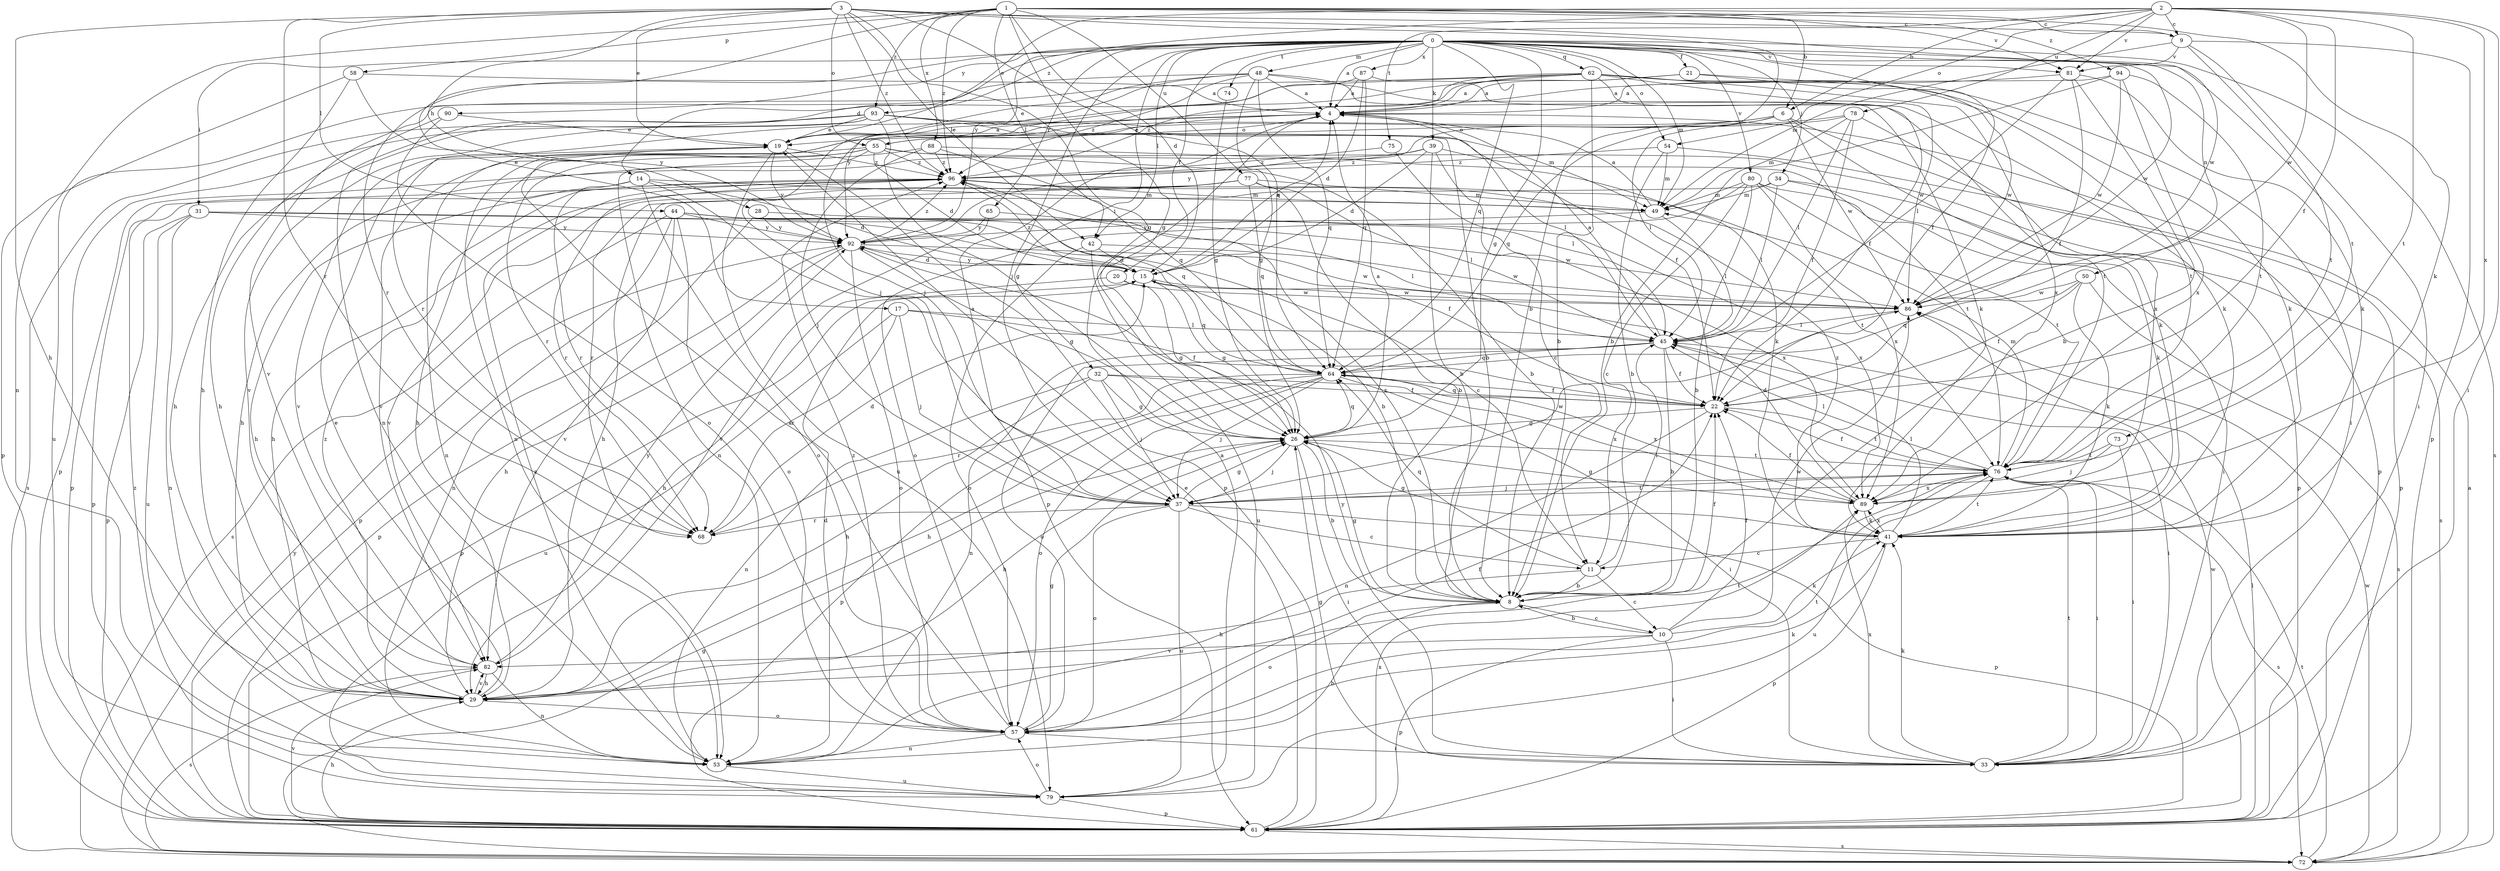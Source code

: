 strict digraph  {
0;
1;
2;
3;
4;
6;
8;
9;
10;
11;
14;
15;
17;
19;
20;
21;
22;
26;
28;
29;
31;
32;
33;
34;
37;
39;
41;
42;
44;
45;
48;
49;
50;
53;
54;
55;
57;
58;
61;
62;
64;
65;
68;
72;
73;
74;
75;
76;
77;
78;
79;
80;
81;
82;
86;
87;
88;
89;
90;
92;
93;
94;
96;
0 -> 4  [label=a];
0 -> 14  [label=d];
0 -> 20  [label=f];
0 -> 21  [label=f];
0 -> 22  [label=f];
0 -> 26  [label=g];
0 -> 31  [label=i];
0 -> 32  [label=i];
0 -> 34  [label=j];
0 -> 37  [label=j];
0 -> 39  [label=k];
0 -> 42  [label=l];
0 -> 48  [label=m];
0 -> 49  [label=m];
0 -> 50  [label=n];
0 -> 54  [label=o];
0 -> 62  [label=q];
0 -> 64  [label=q];
0 -> 65  [label=r];
0 -> 68  [label=r];
0 -> 72  [label=s];
0 -> 73  [label=t];
0 -> 74  [label=t];
0 -> 80  [label=v];
0 -> 81  [label=v];
0 -> 86  [label=w];
0 -> 87  [label=x];
0 -> 90  [label=y];
0 -> 93  [label=z];
1 -> 6  [label=b];
1 -> 9  [label=c];
1 -> 15  [label=d];
1 -> 17  [label=e];
1 -> 26  [label=g];
1 -> 41  [label=k];
1 -> 42  [label=l];
1 -> 53  [label=n];
1 -> 58  [label=p];
1 -> 77  [label=u];
1 -> 81  [label=v];
1 -> 88  [label=x];
1 -> 93  [label=z];
1 -> 94  [label=z];
1 -> 96  [label=z];
2 -> 6  [label=b];
2 -> 9  [label=c];
2 -> 19  [label=e];
2 -> 22  [label=f];
2 -> 33  [label=i];
2 -> 54  [label=o];
2 -> 75  [label=t];
2 -> 76  [label=t];
2 -> 78  [label=u];
2 -> 81  [label=v];
2 -> 86  [label=w];
2 -> 89  [label=x];
2 -> 92  [label=y];
3 -> 8  [label=b];
3 -> 9  [label=c];
3 -> 19  [label=e];
3 -> 26  [label=g];
3 -> 28  [label=h];
3 -> 29  [label=h];
3 -> 42  [label=l];
3 -> 44  [label=l];
3 -> 55  [label=o];
3 -> 64  [label=q];
3 -> 68  [label=r];
3 -> 86  [label=w];
3 -> 96  [label=z];
4 -> 19  [label=e];
4 -> 45  [label=l];
4 -> 55  [label=o];
6 -> 41  [label=k];
6 -> 45  [label=l];
6 -> 53  [label=n];
6 -> 55  [label=o];
6 -> 61  [label=p];
6 -> 64  [label=q];
6 -> 86  [label=w];
8 -> 10  [label=c];
8 -> 22  [label=f];
8 -> 26  [label=g];
8 -> 57  [label=o];
8 -> 96  [label=z];
9 -> 33  [label=i];
9 -> 49  [label=m];
9 -> 61  [label=p];
9 -> 76  [label=t];
9 -> 81  [label=v];
10 -> 8  [label=b];
10 -> 22  [label=f];
10 -> 33  [label=i];
10 -> 41  [label=k];
10 -> 61  [label=p];
10 -> 82  [label=v];
10 -> 86  [label=w];
11 -> 8  [label=b];
11 -> 10  [label=c];
11 -> 29  [label=h];
11 -> 45  [label=l];
11 -> 64  [label=q];
14 -> 15  [label=d];
14 -> 29  [label=h];
14 -> 49  [label=m];
14 -> 57  [label=o];
14 -> 61  [label=p];
14 -> 68  [label=r];
15 -> 4  [label=a];
15 -> 26  [label=g];
15 -> 61  [label=p];
15 -> 64  [label=q];
15 -> 86  [label=w];
15 -> 92  [label=y];
15 -> 96  [label=z];
17 -> 22  [label=f];
17 -> 37  [label=j];
17 -> 45  [label=l];
17 -> 68  [label=r];
17 -> 79  [label=u];
19 -> 4  [label=a];
19 -> 53  [label=n];
19 -> 61  [label=p];
19 -> 79  [label=u];
19 -> 82  [label=v];
19 -> 92  [label=y];
19 -> 96  [label=z];
20 -> 26  [label=g];
20 -> 29  [label=h];
20 -> 86  [label=w];
21 -> 4  [label=a];
21 -> 37  [label=j];
21 -> 41  [label=k];
21 -> 86  [label=w];
22 -> 26  [label=g];
22 -> 53  [label=n];
22 -> 64  [label=q];
22 -> 76  [label=t];
26 -> 4  [label=a];
26 -> 8  [label=b];
26 -> 29  [label=h];
26 -> 33  [label=i];
26 -> 37  [label=j];
26 -> 64  [label=q];
26 -> 76  [label=t];
28 -> 53  [label=n];
28 -> 89  [label=x];
28 -> 92  [label=y];
29 -> 19  [label=e];
29 -> 57  [label=o];
29 -> 76  [label=t];
29 -> 82  [label=v];
29 -> 96  [label=z];
31 -> 8  [label=b];
31 -> 53  [label=n];
31 -> 61  [label=p];
31 -> 79  [label=u];
31 -> 89  [label=x];
31 -> 92  [label=y];
32 -> 22  [label=f];
32 -> 26  [label=g];
32 -> 29  [label=h];
32 -> 37  [label=j];
32 -> 53  [label=n];
32 -> 89  [label=x];
33 -> 26  [label=g];
33 -> 41  [label=k];
33 -> 76  [label=t];
33 -> 89  [label=x];
33 -> 92  [label=y];
34 -> 29  [label=h];
34 -> 41  [label=k];
34 -> 45  [label=l];
34 -> 49  [label=m];
34 -> 72  [label=s];
37 -> 4  [label=a];
37 -> 11  [label=c];
37 -> 26  [label=g];
37 -> 57  [label=o];
37 -> 61  [label=p];
37 -> 68  [label=r];
37 -> 76  [label=t];
37 -> 79  [label=u];
37 -> 86  [label=w];
39 -> 8  [label=b];
39 -> 11  [label=c];
39 -> 15  [label=d];
39 -> 61  [label=p];
39 -> 76  [label=t];
39 -> 96  [label=z];
41 -> 11  [label=c];
41 -> 26  [label=g];
41 -> 45  [label=l];
41 -> 61  [label=p];
41 -> 76  [label=t];
41 -> 89  [label=x];
41 -> 96  [label=z];
42 -> 15  [label=d];
42 -> 57  [label=o];
42 -> 79  [label=u];
42 -> 86  [label=w];
44 -> 11  [label=c];
44 -> 22  [label=f];
44 -> 57  [label=o];
44 -> 61  [label=p];
44 -> 72  [label=s];
44 -> 82  [label=v];
44 -> 86  [label=w];
44 -> 92  [label=y];
45 -> 4  [label=a];
45 -> 8  [label=b];
45 -> 22  [label=f];
45 -> 33  [label=i];
45 -> 53  [label=n];
45 -> 57  [label=o];
45 -> 64  [label=q];
48 -> 4  [label=a];
48 -> 19  [label=e];
48 -> 26  [label=g];
48 -> 41  [label=k];
48 -> 64  [label=q];
48 -> 76  [label=t];
48 -> 79  [label=u];
48 -> 92  [label=y];
48 -> 96  [label=z];
49 -> 4  [label=a];
49 -> 45  [label=l];
49 -> 92  [label=y];
50 -> 22  [label=f];
50 -> 41  [label=k];
50 -> 64  [label=q];
50 -> 72  [label=s];
50 -> 86  [label=w];
53 -> 8  [label=b];
53 -> 15  [label=d];
53 -> 79  [label=u];
53 -> 96  [label=z];
54 -> 8  [label=b];
54 -> 49  [label=m];
54 -> 61  [label=p];
54 -> 96  [label=z];
55 -> 8  [label=b];
55 -> 15  [label=d];
55 -> 29  [label=h];
55 -> 53  [label=n];
55 -> 61  [label=p];
55 -> 68  [label=r];
55 -> 82  [label=v];
55 -> 96  [label=z];
57 -> 4  [label=a];
57 -> 22  [label=f];
57 -> 26  [label=g];
57 -> 33  [label=i];
57 -> 41  [label=k];
57 -> 53  [label=n];
57 -> 76  [label=t];
57 -> 96  [label=z];
58 -> 4  [label=a];
58 -> 29  [label=h];
58 -> 61  [label=p];
58 -> 92  [label=y];
61 -> 19  [label=e];
61 -> 29  [label=h];
61 -> 45  [label=l];
61 -> 72  [label=s];
61 -> 82  [label=v];
61 -> 86  [label=w];
61 -> 89  [label=x];
62 -> 4  [label=a];
62 -> 8  [label=b];
62 -> 22  [label=f];
62 -> 33  [label=i];
62 -> 53  [label=n];
62 -> 68  [label=r];
62 -> 76  [label=t];
62 -> 82  [label=v];
62 -> 86  [label=w];
62 -> 89  [label=x];
62 -> 96  [label=z];
64 -> 22  [label=f];
64 -> 29  [label=h];
64 -> 33  [label=i];
64 -> 37  [label=j];
64 -> 57  [label=o];
64 -> 61  [label=p];
64 -> 68  [label=r];
64 -> 89  [label=x];
65 -> 45  [label=l];
65 -> 82  [label=v];
65 -> 92  [label=y];
68 -> 15  [label=d];
72 -> 4  [label=a];
72 -> 26  [label=g];
72 -> 76  [label=t];
72 -> 86  [label=w];
72 -> 92  [label=y];
73 -> 33  [label=i];
73 -> 37  [label=j];
73 -> 76  [label=t];
74 -> 26  [label=g];
75 -> 45  [label=l];
75 -> 96  [label=z];
76 -> 22  [label=f];
76 -> 33  [label=i];
76 -> 37  [label=j];
76 -> 45  [label=l];
76 -> 49  [label=m];
76 -> 72  [label=s];
76 -> 79  [label=u];
76 -> 89  [label=x];
77 -> 8  [label=b];
77 -> 29  [label=h];
77 -> 45  [label=l];
77 -> 49  [label=m];
77 -> 64  [label=q];
77 -> 68  [label=r];
77 -> 82  [label=v];
78 -> 19  [label=e];
78 -> 22  [label=f];
78 -> 45  [label=l];
78 -> 49  [label=m];
78 -> 89  [label=x];
78 -> 92  [label=y];
79 -> 4  [label=a];
79 -> 57  [label=o];
79 -> 61  [label=p];
79 -> 96  [label=z];
80 -> 8  [label=b];
80 -> 11  [label=c];
80 -> 33  [label=i];
80 -> 49  [label=m];
80 -> 57  [label=o];
80 -> 76  [label=t];
80 -> 89  [label=x];
81 -> 4  [label=a];
81 -> 8  [label=b];
81 -> 22  [label=f];
81 -> 41  [label=k];
81 -> 45  [label=l];
82 -> 29  [label=h];
82 -> 53  [label=n];
82 -> 72  [label=s];
82 -> 92  [label=y];
86 -> 45  [label=l];
87 -> 4  [label=a];
87 -> 15  [label=d];
87 -> 37  [label=j];
87 -> 41  [label=k];
87 -> 64  [label=q];
88 -> 29  [label=h];
88 -> 37  [label=j];
88 -> 41  [label=k];
88 -> 64  [label=q];
88 -> 96  [label=z];
89 -> 15  [label=d];
89 -> 22  [label=f];
89 -> 26  [label=g];
89 -> 41  [label=k];
90 -> 19  [label=e];
90 -> 29  [label=h];
90 -> 57  [label=o];
92 -> 15  [label=d];
92 -> 26  [label=g];
92 -> 29  [label=h];
92 -> 57  [label=o];
92 -> 61  [label=p];
92 -> 86  [label=w];
92 -> 96  [label=z];
93 -> 8  [label=b];
93 -> 19  [label=e];
93 -> 22  [label=f];
93 -> 26  [label=g];
93 -> 29  [label=h];
93 -> 49  [label=m];
93 -> 61  [label=p];
93 -> 72  [label=s];
93 -> 82  [label=v];
94 -> 4  [label=a];
94 -> 8  [label=b];
94 -> 76  [label=t];
94 -> 86  [label=w];
94 -> 89  [label=x];
96 -> 49  [label=m];
96 -> 61  [label=p];
96 -> 64  [label=q];
96 -> 68  [label=r];
96 -> 76  [label=t];
}
